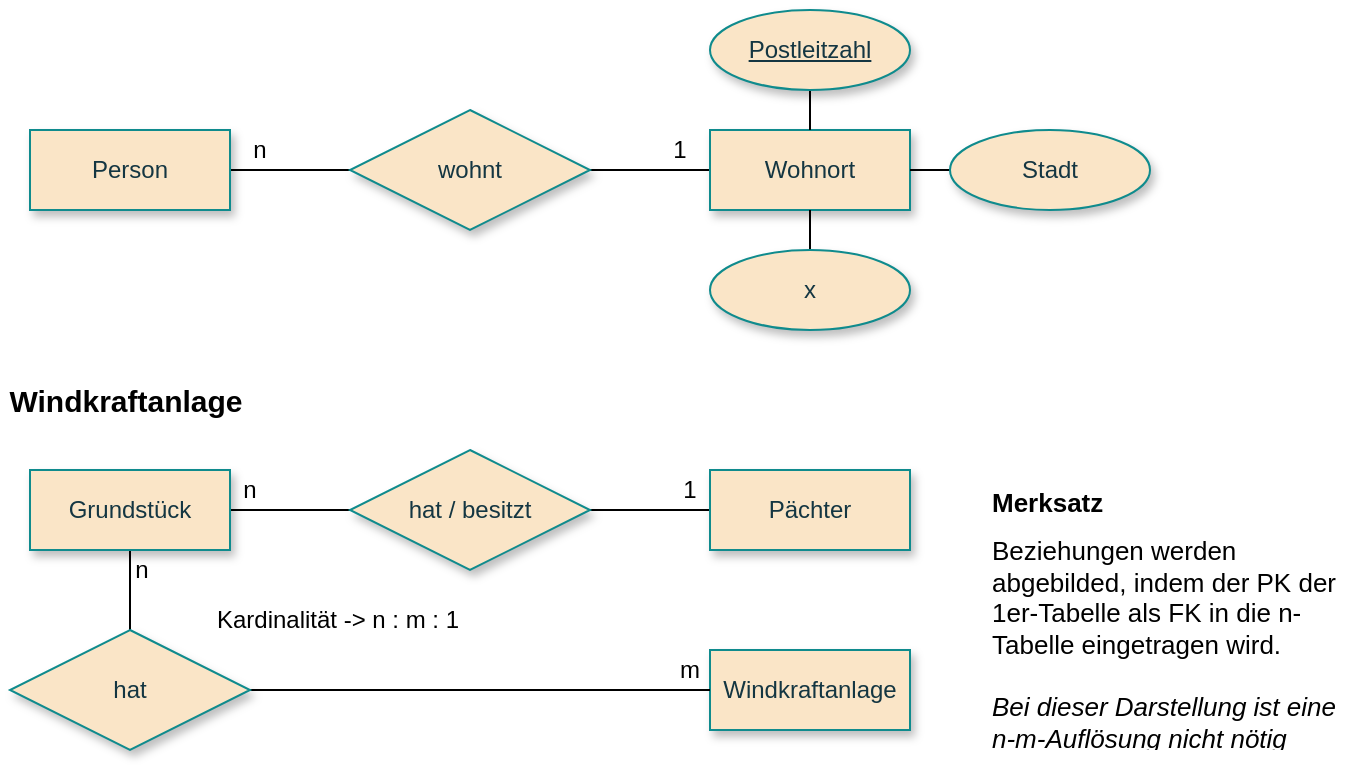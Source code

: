 <mxfile version="20.8.16" type="device"><diagram name="Seite-1" id="2C0Yhxo2JXxDlyhip5nN"><mxGraphModel dx="1434" dy="875" grid="1" gridSize="10" guides="1" tooltips="1" connect="1" arrows="1" fold="1" page="1" pageScale="1" pageWidth="827" pageHeight="1169" math="0" shadow="0"><root><mxCell id="0"/><mxCell id="1" parent="0"/><mxCell id="RfNvdFaUDrbFPeZQ3lzq-1" style="edgeStyle=orthogonalEdgeStyle;orthogonalLoop=1;jettySize=auto;html=1;entryX=0;entryY=0.5;entryDx=0;entryDy=0;endArrow=none;endFill=0;" edge="1" parent="1" source="RfNvdFaUDrbFPeZQ3lzq-2" target="RfNvdFaUDrbFPeZQ3lzq-4"><mxGeometry relative="1" as="geometry"/></mxCell><mxCell id="RfNvdFaUDrbFPeZQ3lzq-2" value="Person" style="whiteSpace=wrap;html=1;align=center;shadow=1;labelBackgroundColor=none;fillColor=#FAE5C7;strokeColor=#0F8B8D;fontColor=#143642;rounded=0;" vertex="1" parent="1"><mxGeometry x="100" y="80" width="100" height="40" as="geometry"/></mxCell><mxCell id="RfNvdFaUDrbFPeZQ3lzq-3" style="edgeStyle=orthogonalEdgeStyle;orthogonalLoop=1;jettySize=auto;html=1;endArrow=none;endFill=0;" edge="1" parent="1" source="RfNvdFaUDrbFPeZQ3lzq-4" target="RfNvdFaUDrbFPeZQ3lzq-5"><mxGeometry relative="1" as="geometry"/></mxCell><mxCell id="RfNvdFaUDrbFPeZQ3lzq-4" value="wohnt" style="shape=rhombus;perimeter=rhombusPerimeter;whiteSpace=wrap;html=1;align=center;shadow=1;container=0;labelBackgroundColor=none;fillColor=#FAE5C7;strokeColor=#0F8B8D;fontColor=#143642;rounded=0;" vertex="1" parent="1"><mxGeometry x="260" y="70" width="120" height="60" as="geometry"/></mxCell><mxCell id="RfNvdFaUDrbFPeZQ3lzq-5" value="Wohnort" style="whiteSpace=wrap;html=1;align=center;shadow=1;labelBackgroundColor=none;fillColor=#FAE5C7;strokeColor=#0F8B8D;fontColor=#143642;rounded=0;" vertex="1" parent="1"><mxGeometry x="440" y="80" width="100" height="40" as="geometry"/></mxCell><mxCell id="RfNvdFaUDrbFPeZQ3lzq-6" value="n" style="text;html=1;strokeColor=none;fillColor=none;align=center;verticalAlign=middle;whiteSpace=wrap;rounded=0;" vertex="1" parent="1"><mxGeometry x="200" y="80" width="30" height="20" as="geometry"/></mxCell><mxCell id="RfNvdFaUDrbFPeZQ3lzq-7" value="1" style="text;html=1;strokeColor=none;fillColor=none;align=center;verticalAlign=middle;whiteSpace=wrap;rounded=0;" vertex="1" parent="1"><mxGeometry x="410" y="80" width="30" height="20" as="geometry"/></mxCell><mxCell id="RfNvdFaUDrbFPeZQ3lzq-8" style="edgeStyle=orthogonalEdgeStyle;orthogonalLoop=1;jettySize=auto;html=1;endArrow=none;endFill=0;" edge="1" parent="1" source="RfNvdFaUDrbFPeZQ3lzq-9" target="RfNvdFaUDrbFPeZQ3lzq-5"><mxGeometry relative="1" as="geometry"/></mxCell><mxCell id="RfNvdFaUDrbFPeZQ3lzq-9" value="Postleitzahl" style="ellipse;whiteSpace=wrap;html=1;align=center;fontStyle=4;shadow=1;labelBackgroundColor=none;fillColor=#FAE5C7;strokeColor=#0F8B8D;fontColor=#143642;rounded=0;" vertex="1" parent="1"><mxGeometry x="440" y="20" width="100" height="40" as="geometry"/></mxCell><mxCell id="RfNvdFaUDrbFPeZQ3lzq-10" style="edgeStyle=orthogonalEdgeStyle;orthogonalLoop=1;jettySize=auto;html=1;entryX=1;entryY=0.5;entryDx=0;entryDy=0;endArrow=none;endFill=0;" edge="1" parent="1" source="RfNvdFaUDrbFPeZQ3lzq-11" target="RfNvdFaUDrbFPeZQ3lzq-5"><mxGeometry relative="1" as="geometry"/></mxCell><mxCell id="RfNvdFaUDrbFPeZQ3lzq-11" value="Stadt" style="ellipse;whiteSpace=wrap;html=1;align=center;shadow=1;labelBackgroundColor=none;fillColor=#FAE5C7;strokeColor=#0F8B8D;fontColor=#143642;rounded=0;" vertex="1" parent="1"><mxGeometry x="560" y="80" width="100" height="40" as="geometry"/></mxCell><mxCell id="RfNvdFaUDrbFPeZQ3lzq-12" style="edgeStyle=orthogonalEdgeStyle;orthogonalLoop=1;jettySize=auto;html=1;endArrow=none;endFill=0;" edge="1" parent="1" source="RfNvdFaUDrbFPeZQ3lzq-13" target="RfNvdFaUDrbFPeZQ3lzq-5"><mxGeometry relative="1" as="geometry"/></mxCell><mxCell id="RfNvdFaUDrbFPeZQ3lzq-13" value="x" style="ellipse;whiteSpace=wrap;html=1;align=center;shadow=1;labelBackgroundColor=none;fillColor=#FAE5C7;strokeColor=#0F8B8D;fontColor=#143642;rounded=0;" vertex="1" parent="1"><mxGeometry x="440" y="140" width="100" height="40" as="geometry"/></mxCell><mxCell id="RfNvdFaUDrbFPeZQ3lzq-14" value="&lt;b&gt;&lt;font style=&quot;font-size: 15px;&quot;&gt;Windkraftanlage&lt;/font&gt;&lt;/b&gt;" style="text;html=1;strokeColor=none;fillColor=none;align=center;verticalAlign=middle;whiteSpace=wrap;rounded=0;" vertex="1" parent="1"><mxGeometry x="96" y="200" width="104" height="30" as="geometry"/></mxCell><mxCell id="RfNvdFaUDrbFPeZQ3lzq-15" style="edgeStyle=orthogonalEdgeStyle;rounded=0;orthogonalLoop=1;jettySize=auto;html=1;endArrow=none;endFill=0;" edge="1" parent="1" source="RfNvdFaUDrbFPeZQ3lzq-17" target="RfNvdFaUDrbFPeZQ3lzq-23"><mxGeometry relative="1" as="geometry"/></mxCell><mxCell id="RfNvdFaUDrbFPeZQ3lzq-16" style="edgeStyle=orthogonalEdgeStyle;rounded=0;orthogonalLoop=1;jettySize=auto;html=1;endArrow=none;endFill=0;" edge="1" parent="1" source="RfNvdFaUDrbFPeZQ3lzq-17" target="RfNvdFaUDrbFPeZQ3lzq-19"><mxGeometry relative="1" as="geometry"/></mxCell><mxCell id="RfNvdFaUDrbFPeZQ3lzq-17" value="Grundstück" style="whiteSpace=wrap;html=1;align=center;shadow=1;labelBackgroundColor=none;fillColor=#FAE5C7;strokeColor=#0F8B8D;fontColor=#143642;rounded=0;" vertex="1" parent="1"><mxGeometry x="100" y="250" width="100" height="40" as="geometry"/></mxCell><mxCell id="RfNvdFaUDrbFPeZQ3lzq-18" style="edgeStyle=orthogonalEdgeStyle;rounded=0;orthogonalLoop=1;jettySize=auto;html=1;entryX=0;entryY=0.5;entryDx=0;entryDy=0;endArrow=none;endFill=0;" edge="1" parent="1" source="RfNvdFaUDrbFPeZQ3lzq-19" target="RfNvdFaUDrbFPeZQ3lzq-20"><mxGeometry relative="1" as="geometry"/></mxCell><mxCell id="RfNvdFaUDrbFPeZQ3lzq-19" value="hat / besitzt" style="shape=rhombus;perimeter=rhombusPerimeter;whiteSpace=wrap;html=1;align=center;shadow=1;container=0;labelBackgroundColor=none;fillColor=#FAE5C7;strokeColor=#0F8B8D;fontColor=#143642;rounded=0;" vertex="1" parent="1"><mxGeometry x="260" y="240" width="120" height="60" as="geometry"/></mxCell><mxCell id="RfNvdFaUDrbFPeZQ3lzq-20" value="Pächter" style="whiteSpace=wrap;html=1;align=center;shadow=1;labelBackgroundColor=none;fillColor=#FAE5C7;strokeColor=#0F8B8D;fontColor=#143642;rounded=0;" vertex="1" parent="1"><mxGeometry x="440" y="250" width="100" height="40" as="geometry"/></mxCell><mxCell id="RfNvdFaUDrbFPeZQ3lzq-21" value="Windkraftanlage" style="whiteSpace=wrap;html=1;align=center;shadow=1;labelBackgroundColor=none;fillColor=#FAE5C7;strokeColor=#0F8B8D;fontColor=#143642;rounded=0;" vertex="1" parent="1"><mxGeometry x="440" y="340" width="100" height="40" as="geometry"/></mxCell><mxCell id="RfNvdFaUDrbFPeZQ3lzq-22" style="edgeStyle=orthogonalEdgeStyle;rounded=0;orthogonalLoop=1;jettySize=auto;html=1;endArrow=none;endFill=0;" edge="1" parent="1" source="RfNvdFaUDrbFPeZQ3lzq-23" target="RfNvdFaUDrbFPeZQ3lzq-21"><mxGeometry relative="1" as="geometry"/></mxCell><mxCell id="RfNvdFaUDrbFPeZQ3lzq-23" value="hat" style="shape=rhombus;perimeter=rhombusPerimeter;whiteSpace=wrap;html=1;align=center;shadow=1;container=0;labelBackgroundColor=none;fillColor=#FAE5C7;strokeColor=#0F8B8D;fontColor=#143642;rounded=0;" vertex="1" parent="1"><mxGeometry x="90" y="330" width="120" height="60" as="geometry"/></mxCell><mxCell id="RfNvdFaUDrbFPeZQ3lzq-24" value="n" style="text;html=1;strokeColor=none;fillColor=none;align=center;verticalAlign=middle;whiteSpace=wrap;rounded=0;" vertex="1" parent="1"><mxGeometry x="200" y="250" width="20" height="20" as="geometry"/></mxCell><mxCell id="RfNvdFaUDrbFPeZQ3lzq-25" value="1" style="text;html=1;strokeColor=none;fillColor=none;align=center;verticalAlign=middle;whiteSpace=wrap;rounded=0;" vertex="1" parent="1"><mxGeometry x="420" y="250" width="20" height="20" as="geometry"/></mxCell><mxCell id="RfNvdFaUDrbFPeZQ3lzq-26" value="m" style="text;html=1;strokeColor=none;fillColor=none;align=center;verticalAlign=middle;whiteSpace=wrap;rounded=0;" vertex="1" parent="1"><mxGeometry x="420" y="340" width="20" height="20" as="geometry"/></mxCell><mxCell id="RfNvdFaUDrbFPeZQ3lzq-27" value="Kardinalität -&amp;gt; n : m : 1" style="text;html=1;strokeColor=none;fillColor=none;align=center;verticalAlign=middle;whiteSpace=wrap;rounded=0;" vertex="1" parent="1"><mxGeometry x="176" y="310" width="156" height="30" as="geometry"/></mxCell><mxCell id="RfNvdFaUDrbFPeZQ3lzq-28" value="&lt;h1 style=&quot;font-size: 13px;&quot;&gt;&lt;font style=&quot;font-size: 13px;&quot;&gt;Merksatz&lt;/font&gt;&lt;/h1&gt;&lt;div style=&quot;font-size: 13px;&quot;&gt;&lt;font style=&quot;font-size: 13px;&quot;&gt;Beziehungen werden abgebilded, indem der PK der 1er-Tabelle als FK in die n-Tabelle eingetragen wird.&lt;/font&gt;&lt;/div&gt;&lt;div style=&quot;font-size: 13px;&quot;&gt;&lt;font style=&quot;font-size: 13px;&quot;&gt;&lt;br&gt;&lt;/font&gt;&lt;/div&gt;&lt;div style=&quot;font-size: 13px;&quot;&gt;&lt;font style=&quot;font-size: 13px;&quot;&gt;&lt;i&gt;Bei dieser Darstellung ist eine n-m-Auflösung nicht nötig&lt;/i&gt;&lt;/font&gt;&lt;/div&gt;" style="text;html=1;strokeColor=none;fillColor=none;spacing=5;spacingTop=-20;whiteSpace=wrap;overflow=hidden;rounded=0;" vertex="1" parent="1"><mxGeometry x="576" y="260" width="191" height="130" as="geometry"/></mxCell><mxCell id="RfNvdFaUDrbFPeZQ3lzq-29" value="n" style="text;html=1;strokeColor=none;fillColor=none;align=center;verticalAlign=middle;whiteSpace=wrap;rounded=0;" vertex="1" parent="1"><mxGeometry x="146" y="290" width="20" height="20" as="geometry"/></mxCell></root></mxGraphModel></diagram></mxfile>